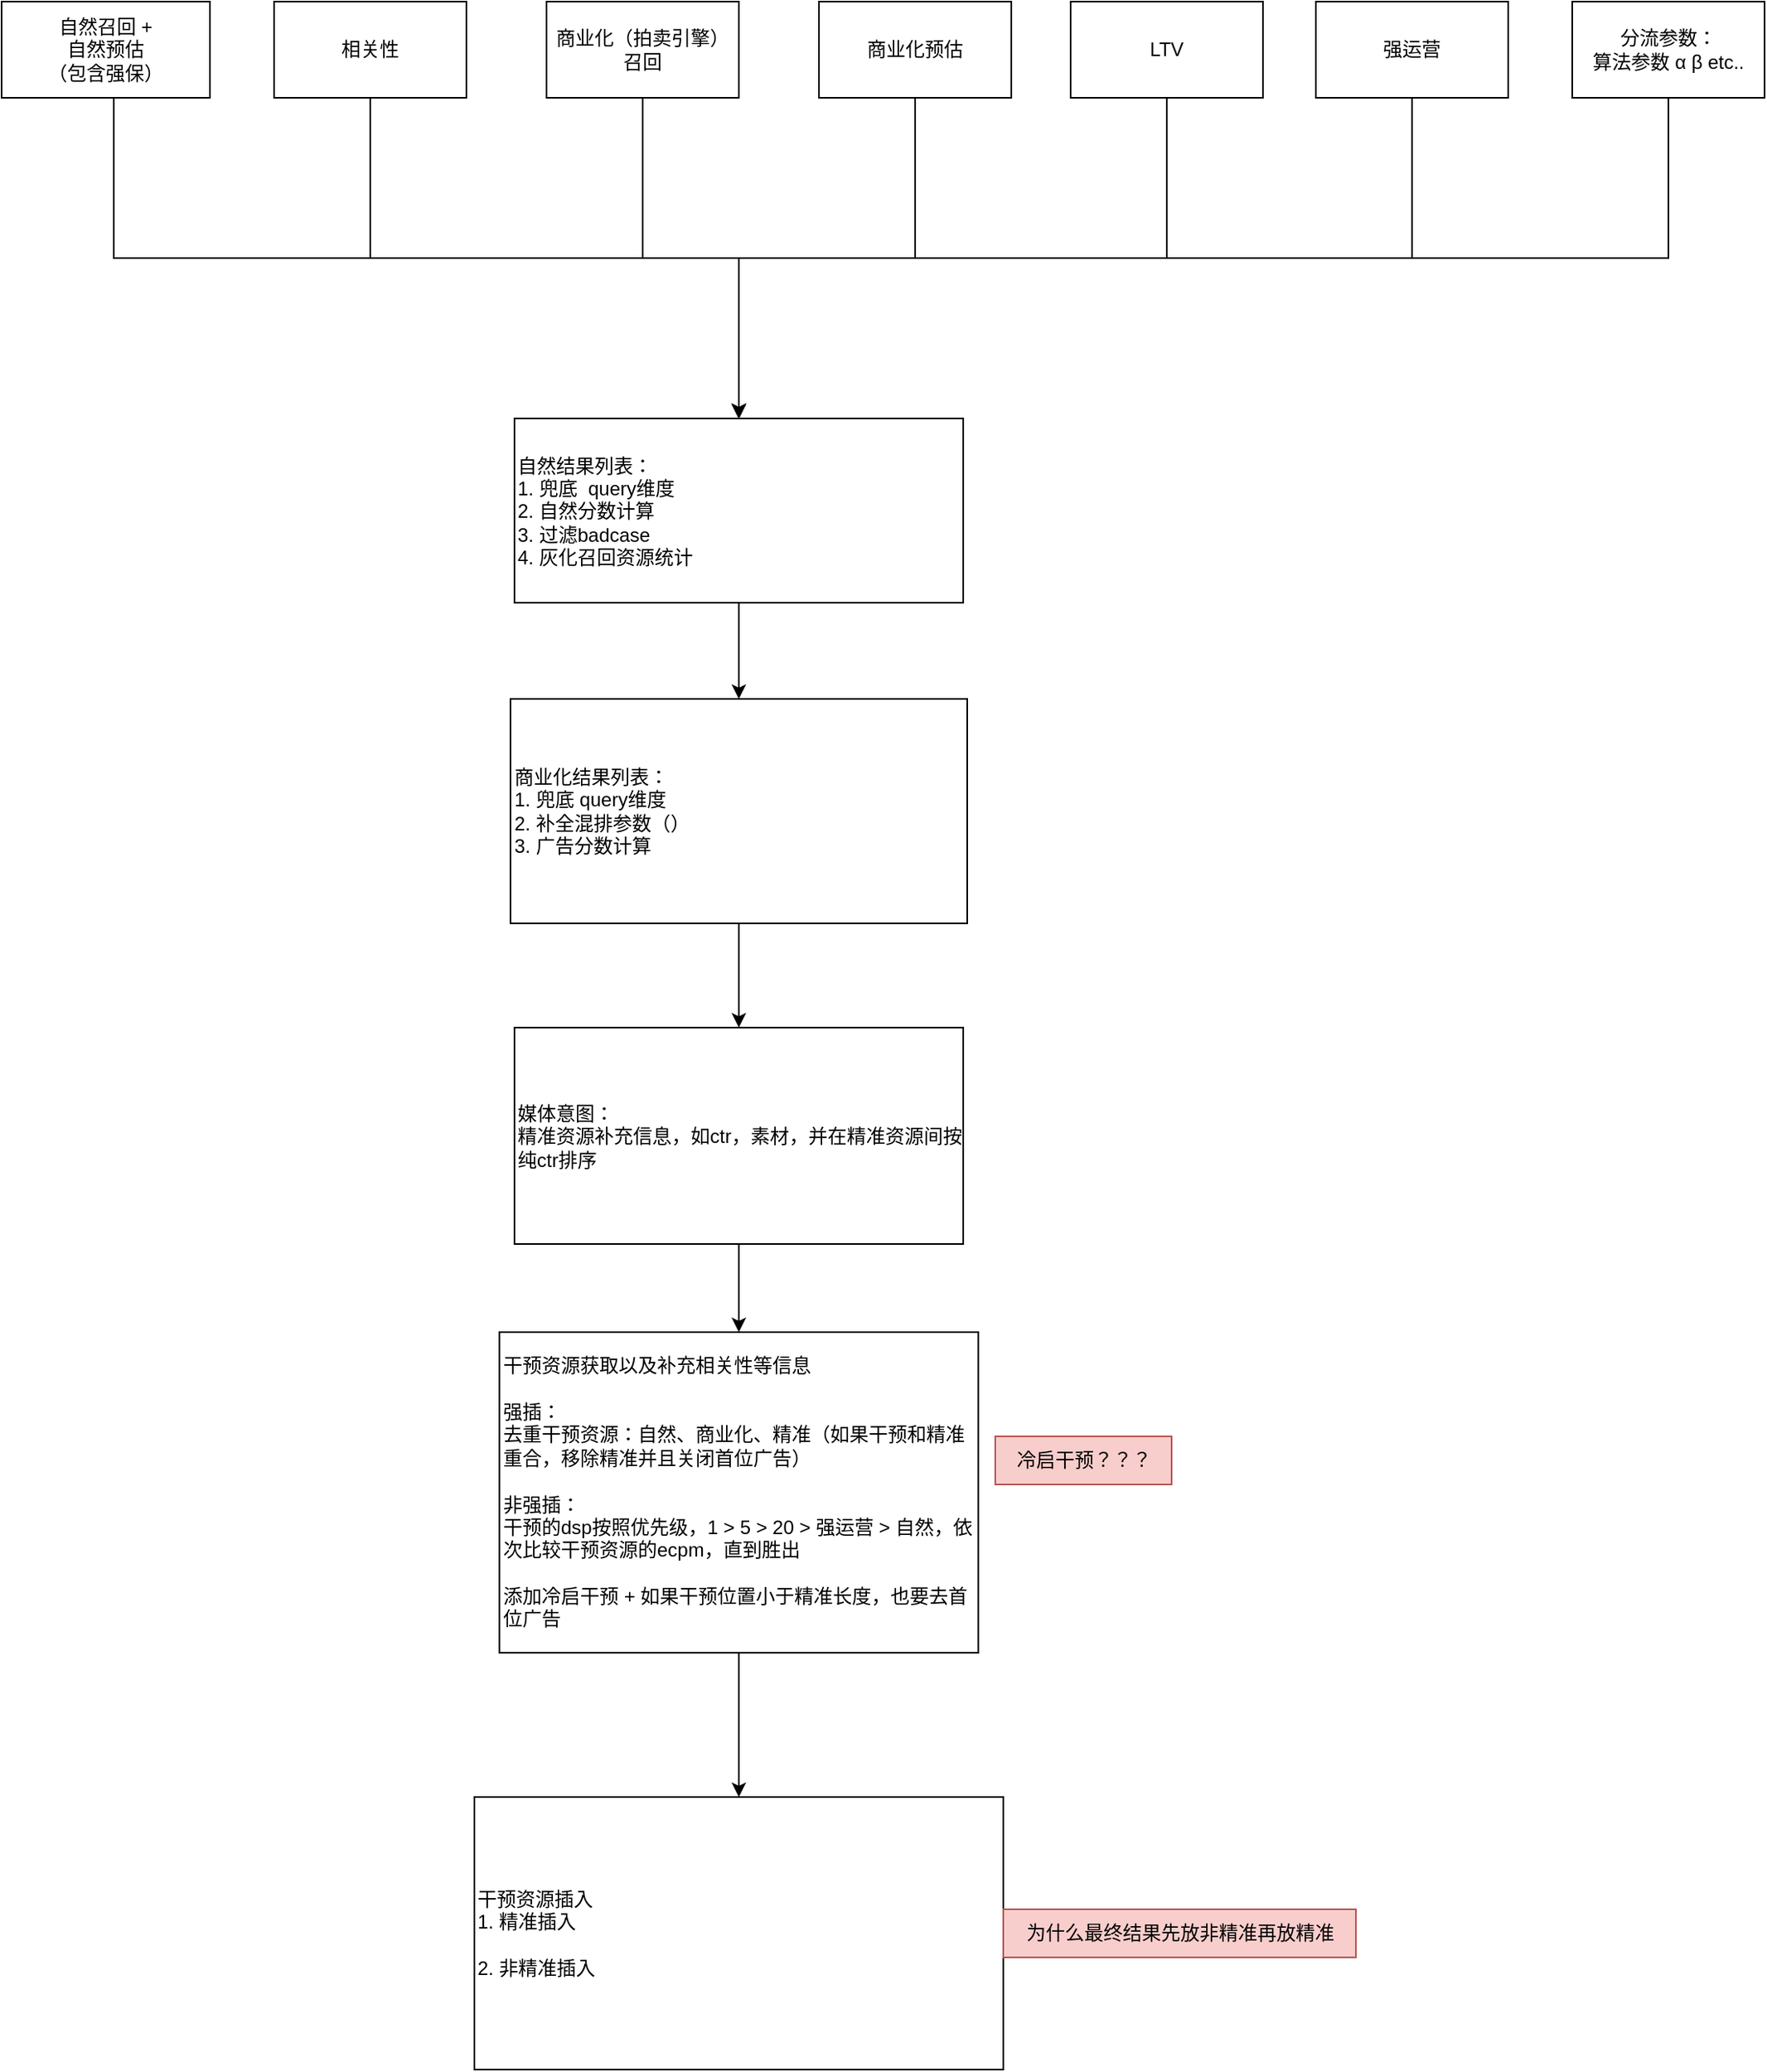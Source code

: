 <mxfile version="24.7.7">
  <diagram name="第 1 页" id="WCI1cchEblUm8JxYPo8x">
    <mxGraphModel dx="1195" dy="632" grid="1" gridSize="10" guides="1" tooltips="1" connect="1" arrows="1" fold="1" page="1" pageScale="1" pageWidth="827" pageHeight="1169" math="0" shadow="0">
      <root>
        <mxCell id="0" />
        <mxCell id="1" parent="0" />
        <mxCell id="MTvjtJ75Bb0OnX07eG9y-21" style="edgeStyle=orthogonalEdgeStyle;rounded=0;orthogonalLoop=1;jettySize=auto;html=1;entryX=0.5;entryY=0;entryDx=0;entryDy=0;" edge="1" parent="1" source="MTvjtJ75Bb0OnX07eG9y-2" target="MTvjtJ75Bb0OnX07eG9y-19">
          <mxGeometry relative="1" as="geometry">
            <Array as="points">
              <mxPoint x="270" y="240" />
              <mxPoint x="500" y="240" />
            </Array>
          </mxGeometry>
        </mxCell>
        <mxCell id="MTvjtJ75Bb0OnX07eG9y-2" value="相关性" style="rounded=0;whiteSpace=wrap;html=1;" vertex="1" parent="1">
          <mxGeometry x="210" y="80" width="120" height="60" as="geometry" />
        </mxCell>
        <mxCell id="MTvjtJ75Bb0OnX07eG9y-20" value="" style="edgeStyle=orthogonalEdgeStyle;rounded=0;orthogonalLoop=1;jettySize=auto;html=1;" edge="1" parent="1" source="MTvjtJ75Bb0OnX07eG9y-3" target="MTvjtJ75Bb0OnX07eG9y-19">
          <mxGeometry relative="1" as="geometry">
            <Array as="points">
              <mxPoint x="110" y="240" />
              <mxPoint x="500" y="240" />
            </Array>
          </mxGeometry>
        </mxCell>
        <mxCell id="MTvjtJ75Bb0OnX07eG9y-3" value="自然召回 +&lt;br&gt;自然预估&lt;br&gt;（包含强保）" style="rounded=0;whiteSpace=wrap;html=1;" vertex="1" parent="1">
          <mxGeometry x="40" y="80" width="130" height="60" as="geometry" />
        </mxCell>
        <mxCell id="MTvjtJ75Bb0OnX07eG9y-22" style="edgeStyle=orthogonalEdgeStyle;rounded=0;orthogonalLoop=1;jettySize=auto;html=1;entryX=0.5;entryY=0;entryDx=0;entryDy=0;" edge="1" parent="1" source="MTvjtJ75Bb0OnX07eG9y-14" target="MTvjtJ75Bb0OnX07eG9y-19">
          <mxGeometry relative="1" as="geometry">
            <Array as="points">
              <mxPoint x="440" y="240" />
              <mxPoint x="500" y="240" />
            </Array>
          </mxGeometry>
        </mxCell>
        <mxCell id="MTvjtJ75Bb0OnX07eG9y-14" value="商业化（拍卖引擎）召回" style="rounded=0;whiteSpace=wrap;html=1;" vertex="1" parent="1">
          <mxGeometry x="380" y="80" width="120" height="60" as="geometry" />
        </mxCell>
        <mxCell id="MTvjtJ75Bb0OnX07eG9y-23" style="edgeStyle=orthogonalEdgeStyle;rounded=0;orthogonalLoop=1;jettySize=auto;html=1;entryX=0.5;entryY=0;entryDx=0;entryDy=0;" edge="1" parent="1" source="MTvjtJ75Bb0OnX07eG9y-15" target="MTvjtJ75Bb0OnX07eG9y-19">
          <mxGeometry relative="1" as="geometry">
            <Array as="points">
              <mxPoint x="610" y="240" />
              <mxPoint x="500" y="240" />
            </Array>
          </mxGeometry>
        </mxCell>
        <mxCell id="MTvjtJ75Bb0OnX07eG9y-15" value="商业化预估" style="rounded=0;whiteSpace=wrap;html=1;" vertex="1" parent="1">
          <mxGeometry x="550" y="80" width="120" height="60" as="geometry" />
        </mxCell>
        <mxCell id="MTvjtJ75Bb0OnX07eG9y-25" style="edgeStyle=orthogonalEdgeStyle;rounded=0;orthogonalLoop=1;jettySize=auto;html=1;entryX=0.5;entryY=0;entryDx=0;entryDy=0;" edge="1" parent="1" source="MTvjtJ75Bb0OnX07eG9y-16" target="MTvjtJ75Bb0OnX07eG9y-19">
          <mxGeometry relative="1" as="geometry">
            <Array as="points">
              <mxPoint x="920" y="240" />
              <mxPoint x="500" y="240" />
            </Array>
          </mxGeometry>
        </mxCell>
        <mxCell id="MTvjtJ75Bb0OnX07eG9y-16" value="强运营" style="rounded=0;whiteSpace=wrap;html=1;" vertex="1" parent="1">
          <mxGeometry x="860" y="80" width="120" height="60" as="geometry" />
        </mxCell>
        <mxCell id="MTvjtJ75Bb0OnX07eG9y-24" style="edgeStyle=orthogonalEdgeStyle;rounded=0;orthogonalLoop=1;jettySize=auto;html=1;entryX=0.5;entryY=0;entryDx=0;entryDy=0;" edge="1" parent="1" source="MTvjtJ75Bb0OnX07eG9y-17" target="MTvjtJ75Bb0OnX07eG9y-19">
          <mxGeometry relative="1" as="geometry">
            <Array as="points">
              <mxPoint x="767" y="240" />
              <mxPoint x="500" y="240" />
            </Array>
          </mxGeometry>
        </mxCell>
        <mxCell id="MTvjtJ75Bb0OnX07eG9y-17" value="LTV" style="rounded=0;whiteSpace=wrap;html=1;" vertex="1" parent="1">
          <mxGeometry x="707" y="80" width="120" height="60" as="geometry" />
        </mxCell>
        <mxCell id="MTvjtJ75Bb0OnX07eG9y-30" value="" style="edgeStyle=orthogonalEdgeStyle;rounded=0;orthogonalLoop=1;jettySize=auto;html=1;" edge="1" parent="1" source="MTvjtJ75Bb0OnX07eG9y-19" target="MTvjtJ75Bb0OnX07eG9y-29">
          <mxGeometry relative="1" as="geometry" />
        </mxCell>
        <mxCell id="MTvjtJ75Bb0OnX07eG9y-19" value="&lt;div style=&quot;&quot;&gt;&lt;span style=&quot;background-color: initial;&quot;&gt;自然结果列表：&lt;/span&gt;&lt;/div&gt;1.&amp;nbsp;兜底&amp;nbsp; query维度&lt;br&gt;2. 自然分数计算&lt;br&gt;3. 过滤badcase&lt;br&gt;4. 灰化召回资源统计" style="whiteSpace=wrap;html=1;rounded=0;align=left;" vertex="1" parent="1">
          <mxGeometry x="360" y="340" width="280" height="115" as="geometry" />
        </mxCell>
        <mxCell id="MTvjtJ75Bb0OnX07eG9y-27" style="edgeStyle=orthogonalEdgeStyle;rounded=0;orthogonalLoop=1;jettySize=auto;html=1;entryX=0.5;entryY=0;entryDx=0;entryDy=0;" edge="1" parent="1" source="MTvjtJ75Bb0OnX07eG9y-26" target="MTvjtJ75Bb0OnX07eG9y-19">
          <mxGeometry relative="1" as="geometry">
            <Array as="points">
              <mxPoint x="1080" y="240" />
              <mxPoint x="500" y="240" />
            </Array>
          </mxGeometry>
        </mxCell>
        <mxCell id="MTvjtJ75Bb0OnX07eG9y-26" value="分流参数：&lt;br&gt;算法参数 α β etc.." style="rounded=0;whiteSpace=wrap;html=1;" vertex="1" parent="1">
          <mxGeometry x="1020" y="80" width="120" height="60" as="geometry" />
        </mxCell>
        <mxCell id="MTvjtJ75Bb0OnX07eG9y-32" value="" style="edgeStyle=orthogonalEdgeStyle;rounded=0;orthogonalLoop=1;jettySize=auto;html=1;" edge="1" parent="1" source="MTvjtJ75Bb0OnX07eG9y-29" target="MTvjtJ75Bb0OnX07eG9y-31">
          <mxGeometry relative="1" as="geometry" />
        </mxCell>
        <mxCell id="MTvjtJ75Bb0OnX07eG9y-29" value="商业化结果列表：&lt;br&gt;1. 兜底 query维度&lt;br&gt;2. 补全混排参数（）&lt;br&gt;3. 广告分数计算" style="whiteSpace=wrap;html=1;align=left;rounded=0;" vertex="1" parent="1">
          <mxGeometry x="357.5" y="515" width="285" height="140" as="geometry" />
        </mxCell>
        <mxCell id="MTvjtJ75Bb0OnX07eG9y-34" value="" style="edgeStyle=orthogonalEdgeStyle;rounded=0;orthogonalLoop=1;jettySize=auto;html=1;" edge="1" parent="1" source="MTvjtJ75Bb0OnX07eG9y-31" target="MTvjtJ75Bb0OnX07eG9y-33">
          <mxGeometry relative="1" as="geometry" />
        </mxCell>
        <mxCell id="MTvjtJ75Bb0OnX07eG9y-31" value="媒体意图：&lt;br&gt;精准资源补充信息，如ctr，素材，并在精准资源间按纯ctr排序" style="whiteSpace=wrap;html=1;align=left;rounded=0;" vertex="1" parent="1">
          <mxGeometry x="360" y="720" width="280" height="135" as="geometry" />
        </mxCell>
        <mxCell id="MTvjtJ75Bb0OnX07eG9y-38" value="" style="edgeStyle=orthogonalEdgeStyle;rounded=0;orthogonalLoop=1;jettySize=auto;html=1;" edge="1" parent="1" source="MTvjtJ75Bb0OnX07eG9y-33" target="MTvjtJ75Bb0OnX07eG9y-37">
          <mxGeometry relative="1" as="geometry" />
        </mxCell>
        <mxCell id="MTvjtJ75Bb0OnX07eG9y-33" value="干预资源获取以及补充相关性等信息&lt;br&gt;&lt;br&gt;强插：&lt;br&gt;去重干预资源：自然、商业化、精准（如果干预和精准重合，移除精准并且关闭首位广告）&lt;br&gt;&lt;br&gt;非强插：&lt;br&gt;干预的dsp按照优先级，1 &amp;gt; 5 &amp;gt; 20 &amp;gt; 强运营 &amp;gt; 自然，依次比较干预资源的ecpm，直到胜出&lt;br&gt;&lt;br&gt;添加冷启干预 + 如果干预位置小于精准长度，也要去首位广告&amp;nbsp;" style="whiteSpace=wrap;html=1;align=left;rounded=0;" vertex="1" parent="1">
          <mxGeometry x="350.63" y="910" width="298.75" height="200" as="geometry" />
        </mxCell>
        <mxCell id="MTvjtJ75Bb0OnX07eG9y-35" value="冷启干预？？？" style="text;html=1;align=center;verticalAlign=middle;resizable=0;points=[];autosize=1;strokeColor=#b85450;fillColor=#f8cecc;" vertex="1" parent="1">
          <mxGeometry x="660" y="975" width="110" height="30" as="geometry" />
        </mxCell>
        <mxCell id="MTvjtJ75Bb0OnX07eG9y-37" value="干预资源插入&lt;br&gt;1. 精准插入&lt;br&gt;&lt;br&gt;2. 非精准插入" style="whiteSpace=wrap;html=1;align=left;rounded=0;" vertex="1" parent="1">
          <mxGeometry x="335.01" y="1200" width="330" height="170" as="geometry" />
        </mxCell>
        <mxCell id="MTvjtJ75Bb0OnX07eG9y-39" value="为什么最终结果先放非精准再放精准" style="text;html=1;align=center;verticalAlign=middle;resizable=0;points=[];autosize=1;strokeColor=#b85450;fillColor=#f8cecc;" vertex="1" parent="1">
          <mxGeometry x="665.01" y="1270" width="220" height="30" as="geometry" />
        </mxCell>
      </root>
    </mxGraphModel>
  </diagram>
</mxfile>
